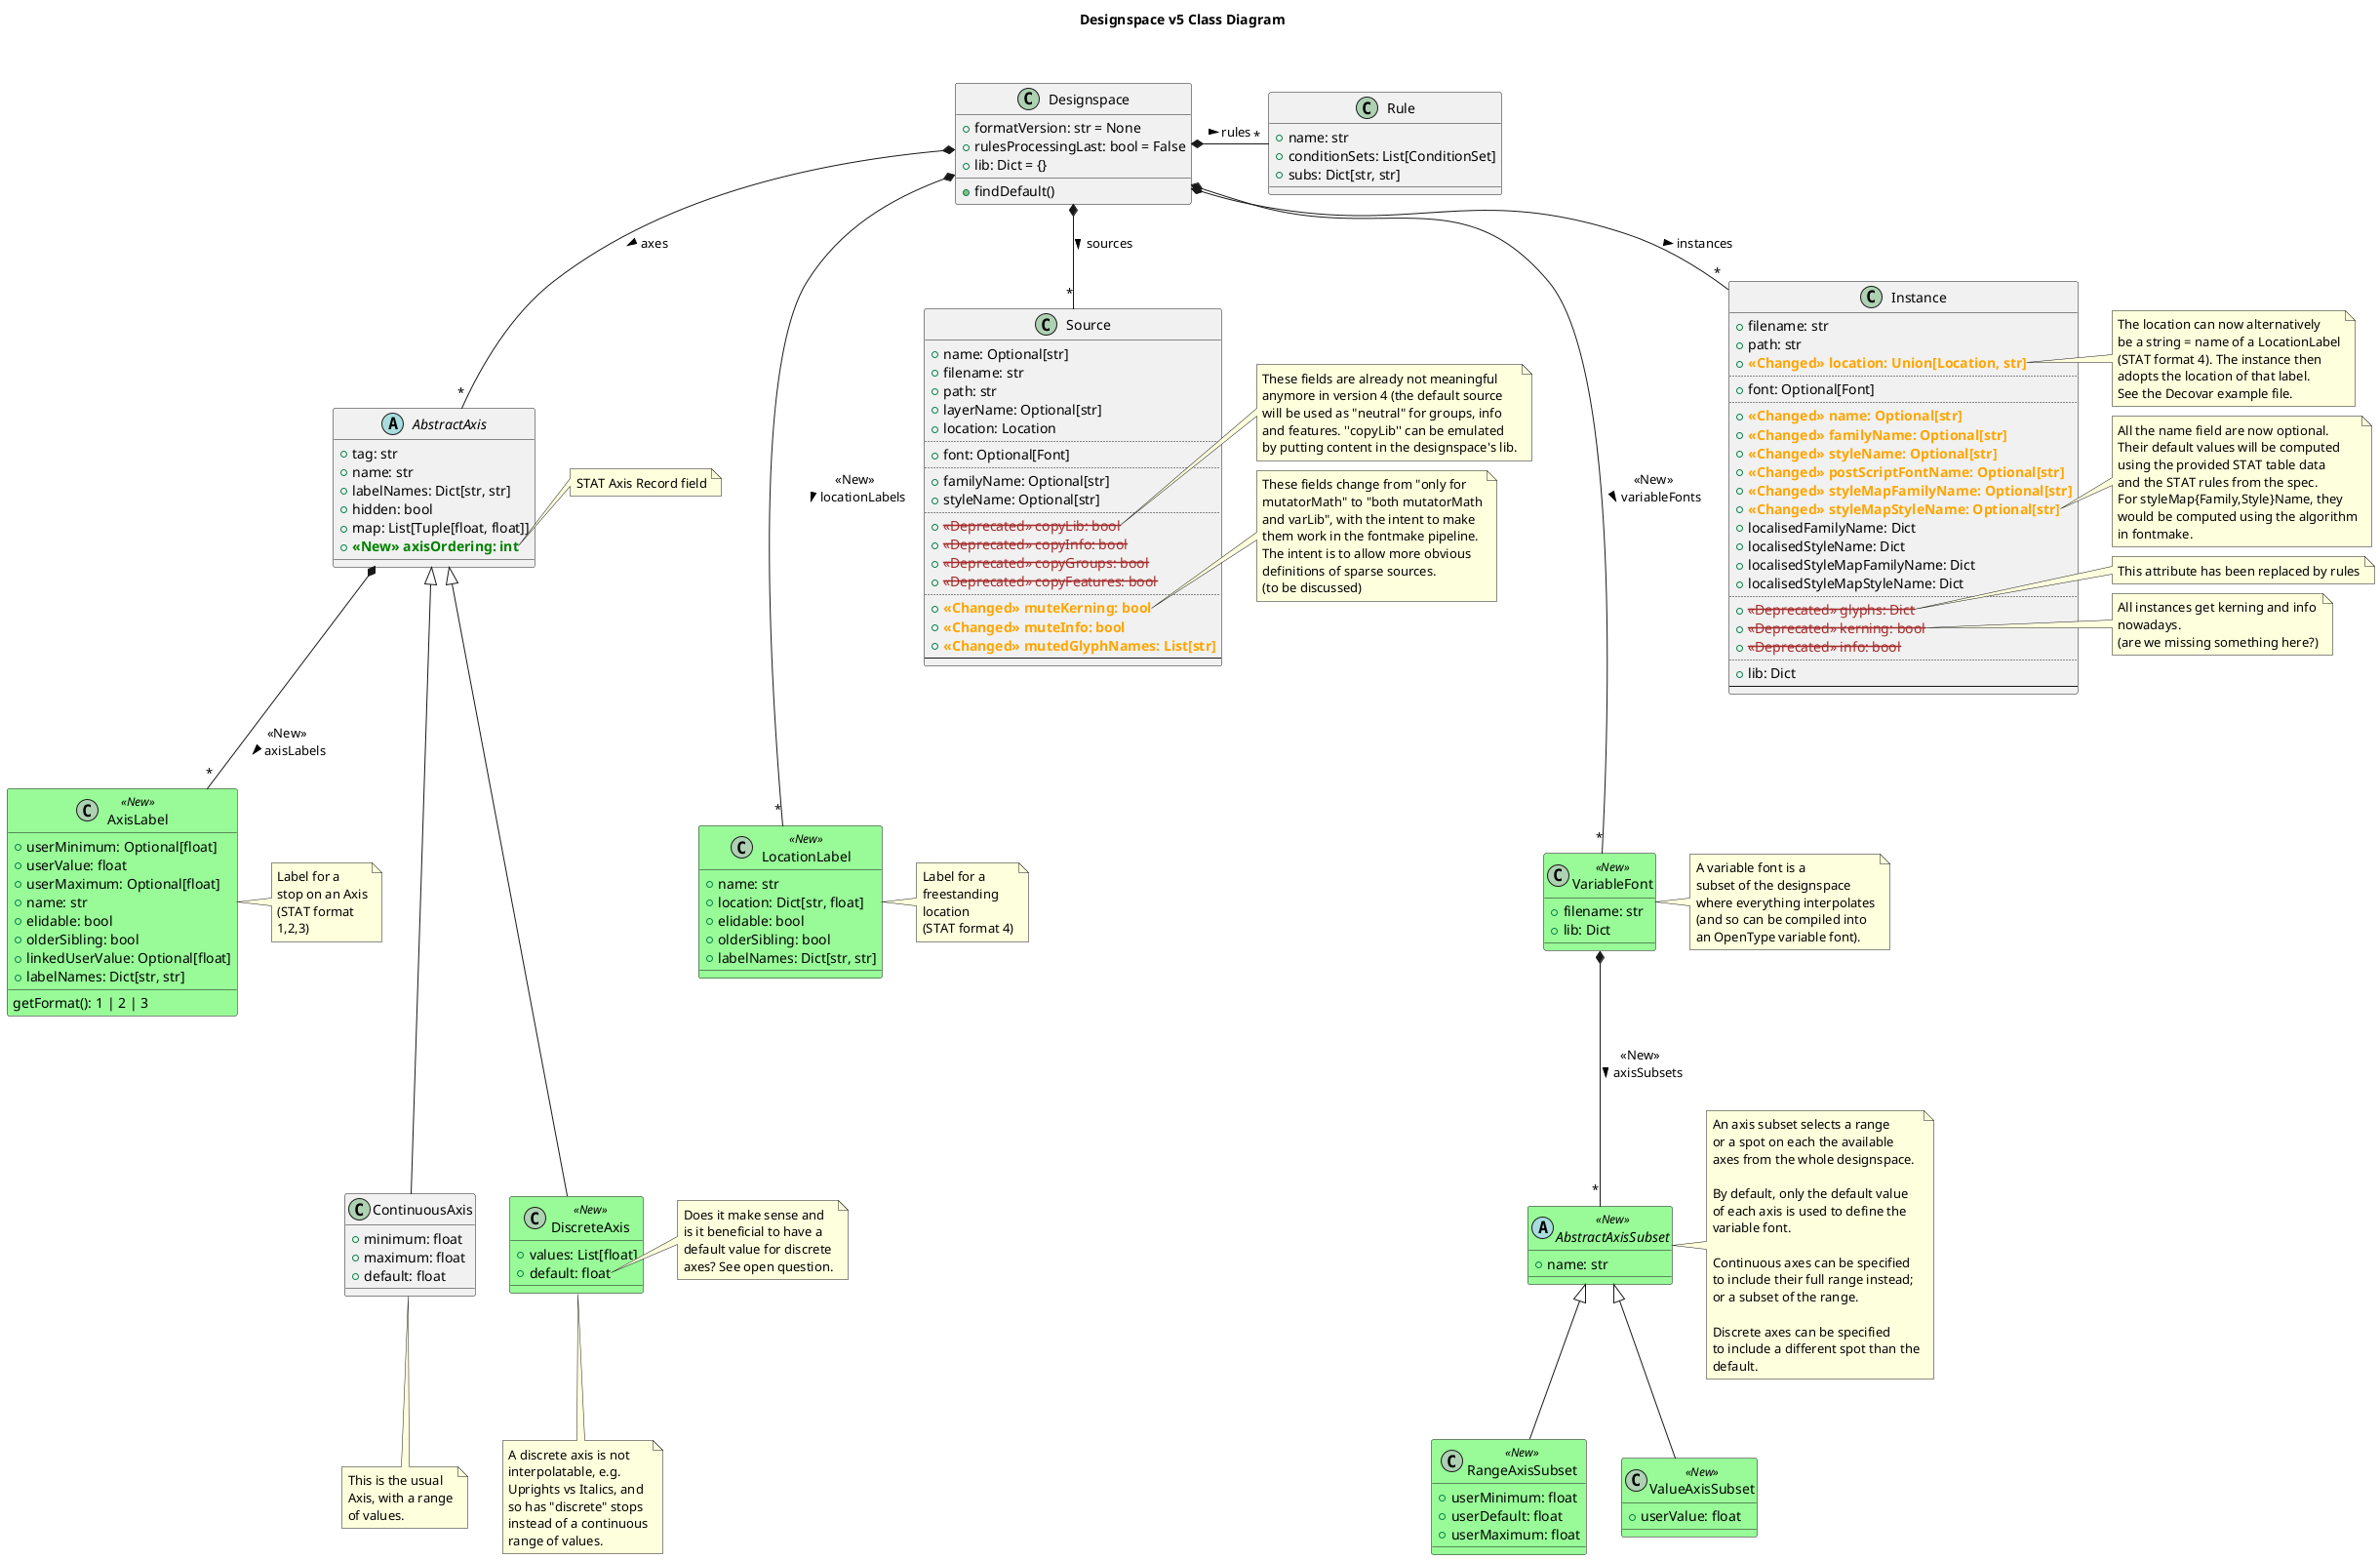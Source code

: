 @startuml v5_class_diagram

title Designspace v5 Class Diagram \n\n

' left to right direction

skinparam class {
BackgroundColor<<New>> PaleGreen
' TODO
' AttributeFontColor<<New>> red
' AttributeFontStyle<<New>> bold

}

class Designspace {
+ formatVersion: str = None
+ rulesProcessingLast: bool = False
+ lib: Dict = {}

+ findDefault()
}

abstract class AbstractAxis {
+ tag: str
+ name: str
+ labelNames: Dict[str, str]
+ hidden: bool
+ map: List[Tuple[float, float]]
+ <color:green><b><<New>> axisOrdering: int
' + <color:green><b><<New>> labels = labels or []
}
Designspace *-- "*" AbstractAxis: axes >
note right of AbstractAxis::axisOrdering
STAT Axis Record field
end note

class ContinuousAxis {
+ minimum: float
+ maximum: float
+ default: float
}
AbstractAxis <|--- ContinuousAxis
note bottom of ContinuousAxis
This is the usual
Axis, with a range
of values.
end note

class DiscreteAxis <<New>> {
+ values: List[float]
+ default: float
}
AbstractAxis <|--- DiscreteAxis
note bottom of DiscreteAxis
A discrete axis is not
interpolatable, e.g.
Uprights vs Italics, and
so has "discrete" stops
instead of a continuous
range of values.
end note
note right of DiscreteAxis::default
Does it make sense and
is it beneficial to have a
default value for discrete
axes? See open question.
end note

ContinuousAxis .[hidden] DiscreteAxis

class AxisLabel <<New>> {
+ userMinimum: Optional[float]
+ userValue: float
+ userMaximum: Optional[float]
+ name: str
+ elidable: bool
+ olderSibling: bool
+ linkedUserValue: Optional[float]
+ labelNames: Dict[str, str]

getFormat(): 1 | 2 | 3
}
note right of AxisLabel
Label for a
stop on an Axis
(STAT format
1,2,3)
end note
AbstractAxis *-- "*" AxisLabel: <<New>> \n axisLabels >

class LocationLabel <<New>> {
+ name: str
+ location: Dict[str, float]
+ elidable: bool
+ olderSibling: bool
+ labelNames: Dict[str, str]
}
note right of LocationLabel
Label for a
freestanding
location
(STAT format 4)
end note
Designspace *--- "*" LocationLabel: <<New>> \n locationLabels >

class Rule {
+ name: str
+ conditionSets: List[ConditionSet]
+ subs: Dict[str, str]
}
Designspace *- "*" Rule: rules >

class Source {
+ name: Optional[str]
+ filename: str
+ path: str
+ layerName: Optional[str]
+ location: Location
....
+ font: Optional[Font]
....
+ familyName: Optional[str]
+ styleName: Optional[str]
....
+ <color:brown><s><<Deprecated>> copyLib: bool
+ <color:brown><s><<Deprecated>> copyInfo: bool
+ <color:brown><s><<Deprecated>> copyGroups: bool
+ <color:brown><s><<Deprecated>> copyFeatures: bool
....
+ <color:orange><b><<Changed>> muteKerning: bool
+ <color:orange><b><<Changed>> muteInfo: bool
+ <color:orange><b><<Changed>> mutedGlyphNames: List[str]
----
}
Designspace *-- "*" Source: sources >
note right of Source::copyLib
These fields are already not meaningful
anymore in version 4 (the default source
will be used as "neutral" for groups, info
and features. ''copyLib'' can be emulated
by putting content in the designspace's lib.
end note
note right of Source::muteKerning
These fields change from "only for
mutatorMath" to "both mutatorMath
and varLib", with the intent to make
them work in the fontmake pipeline.
The intent is to allow more obvious
definitions of sparse sources.
(to be discussed)
end note

class VariableFont <<New>> {
+ filename: str
' + axisSubsets: List[AbstractAxisSubset]
+ lib: Dict
}
Designspace *--- "*" VariableFont: <<New>> \n variableFonts >
note right of VariableFont
A variable font is a
subset of the designspace
where everything interpolates
(and so can be compiled into
an OpenType variable font).
end note

abstract class AbstractAxisSubset <<New>> {
+ name: str
}
VariableFont *-- "*" AbstractAxisSubset: <<New>> \n axisSubsets >

note right of AbstractAxisSubset
An axis subset selects a range
or a spot on each the available
axes from the whole designspace.

By default, only the default value
of each axis is used to define the
variable font.

Continuous axes can be specified
to include their full range instead;
or a subset of the range.

Discrete axes can be specified
to include a different spot than the
default.
end note

class RangeAxisSubset <<New>> {
+ userMinimum: float
+ userDefault: float
+ userMaximum: float
}
AbstractAxisSubset <|-- RangeAxisSubset

class ValueAxisSubset <<New>> {
+ userValue: float
}
AbstractAxisSubset <|-- ValueAxisSubset

class Instance {
+ filename: str
+ path: str
+ <color:orange><b><<Changed>> location: Union[Location, str]
....
+ font: Optional[Font]
....
+ <color:orange><b><<Changed>> name: Optional[str]
+ <color:orange><b><<Changed>> familyName: Optional[str]
+ <color:orange><b><<Changed>> styleName: Optional[str]
+ <color:orange><b><<Changed>> postScriptFontName: Optional[str]
+ <color:orange><b><<Changed>> styleMapFamilyName: Optional[str]
+ <color:orange><b><<Changed>> styleMapStyleName: Optional[str]
+ localisedFamilyName: Dict
+ localisedStyleName: Dict
+ localisedStyleMapFamilyName: Dict
+ localisedStyleMapStyleName: Dict
....
+ <color:brown><s><<Deprecated>> glyphs: Dict
+ <color:brown><s><<Deprecated>> kerning: bool
+ <color:brown><s><<Deprecated>> info: bool
....
+ lib: Dict
----
}
Designspace *-- "*" Instance: instances >
note right of Instance::location
The location can now alternatively
be a string = name of a LocationLabel
(STAT format 4). The instance then
adopts the location of that label.
See the Decovar example file.
end note
note right of Instance::styleMapStyleName
All the name field are now optional.
Their default values will be computed
using the provided STAT table data
and the STAT rules from the spec.
For styleMap{Family,Style}Name, they
would be computed using the algorithm
in fontmake.
end note
note right of Instance::glyphs
This attribute has been replaced by rules
end note
note right of Instance::kerning
All instances get kerning and info
nowadays.
(are we missing something here?)
end note

@enduml
